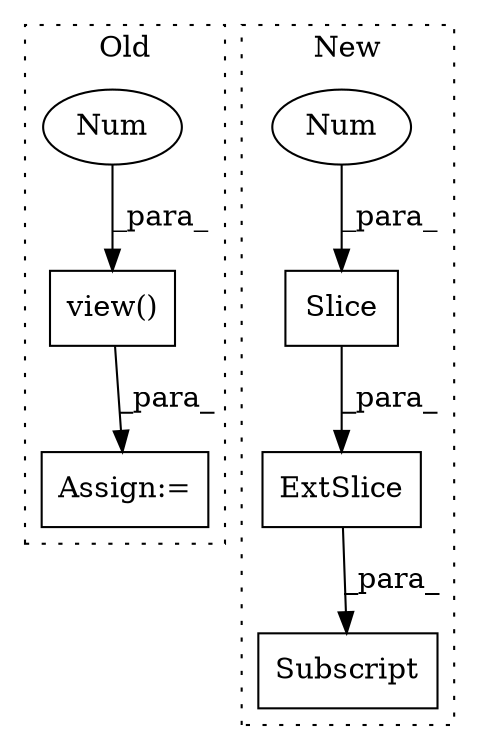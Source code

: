 digraph G {
subgraph cluster0 {
1 [label="view()" a="75" s="1163,1194" l="14,1" shape="box"];
3 [label="Num" a="76" s="1177" l="2" shape="ellipse"];
5 [label="Assign:=" a="68" s="1160" l="3" shape="box"];
label = "Old";
style="dotted";
}
subgraph cluster1 {
2 [label="ExtSlice" a="85" s="1200" l="8" shape="box"];
4 [label="Subscript" a="63" s="1200,0" l="23,0" shape="box"];
6 [label="Slice" a="80" s="1212" l="1" shape="box"];
7 [label="Num" a="76" s="1212" l="1" shape="ellipse"];
label = "New";
style="dotted";
}
1 -> 5 [label="_para_"];
2 -> 4 [label="_para_"];
3 -> 1 [label="_para_"];
6 -> 2 [label="_para_"];
7 -> 6 [label="_para_"];
}